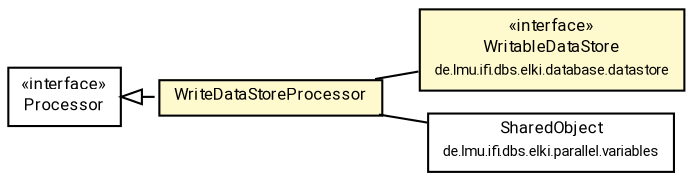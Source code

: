 #!/usr/local/bin/dot
#
# Class diagram 
# Generated by UMLGraph version R5_7_2-60-g0e99a6 (http://www.spinellis.gr/umlgraph/)
#

digraph G {
	graph [fontnames="svg"]
	edge [fontname="Roboto",fontsize=7,labelfontname="Roboto",labelfontsize=7,color="black"];
	node [fontname="Roboto",fontcolor="black",fontsize=8,shape=plaintext,margin=0,width=0,height=0];
	nodesep=0.15;
	ranksep=0.25;
	rankdir=LR;
	// de.lmu.ifi.dbs.elki.database.datastore.WritableDataStore<T>
	c10960927 [label=<<table title="de.lmu.ifi.dbs.elki.database.datastore.WritableDataStore" border="0" cellborder="1" cellspacing="0" cellpadding="2" bgcolor="LemonChiffon" href="../../database/datastore/WritableDataStore.html" target="_parent">
		<tr><td><table border="0" cellspacing="0" cellpadding="1">
		<tr><td align="center" balign="center"> &#171;interface&#187; </td></tr>
		<tr><td align="center" balign="center"> <font face="Roboto">WritableDataStore</font> </td></tr>
		<tr><td align="center" balign="center"> <font face="Roboto" point-size="7.0">de.lmu.ifi.dbs.elki.database.datastore</font> </td></tr>
		</table></td></tr>
		</table>>, URL="../../database/datastore/WritableDataStore.html"];
	// de.lmu.ifi.dbs.elki.parallel.variables.SharedObject<T>
	c10961501 [label=<<table title="de.lmu.ifi.dbs.elki.parallel.variables.SharedObject" border="0" cellborder="1" cellspacing="0" cellpadding="2" href="../variables/SharedObject.html" target="_parent">
		<tr><td><table border="0" cellspacing="0" cellpadding="1">
		<tr><td align="center" balign="center"> <font face="Roboto">SharedObject</font> </td></tr>
		<tr><td align="center" balign="center"> <font face="Roboto" point-size="7.0">de.lmu.ifi.dbs.elki.parallel.variables</font> </td></tr>
		</table></td></tr>
		</table>>, URL="../variables/SharedObject.html"];
	// de.lmu.ifi.dbs.elki.parallel.processor.Processor
	c10961513 [label=<<table title="de.lmu.ifi.dbs.elki.parallel.processor.Processor" border="0" cellborder="1" cellspacing="0" cellpadding="2" href="Processor.html" target="_parent">
		<tr><td><table border="0" cellspacing="0" cellpadding="1">
		<tr><td align="center" balign="center"> &#171;interface&#187; </td></tr>
		<tr><td align="center" balign="center"> <font face="Roboto">Processor</font> </td></tr>
		</table></td></tr>
		</table>>, URL="Processor.html"];
	// de.lmu.ifi.dbs.elki.parallel.processor.WriteDataStoreProcessor<T>
	c10961523 [label=<<table title="de.lmu.ifi.dbs.elki.parallel.processor.WriteDataStoreProcessor" border="0" cellborder="1" cellspacing="0" cellpadding="2" bgcolor="lemonChiffon" href="WriteDataStoreProcessor.html" target="_parent">
		<tr><td><table border="0" cellspacing="0" cellpadding="1">
		<tr><td align="center" balign="center"> <font face="Roboto">WriteDataStoreProcessor</font> </td></tr>
		</table></td></tr>
		</table>>, URL="WriteDataStoreProcessor.html"];
	// de.lmu.ifi.dbs.elki.parallel.processor.WriteDataStoreProcessor<T> implements de.lmu.ifi.dbs.elki.parallel.processor.Processor
	c10961513 -> c10961523 [arrowtail=empty,style=dashed,dir=back,weight=9];
	// de.lmu.ifi.dbs.elki.parallel.processor.WriteDataStoreProcessor<T> assoc de.lmu.ifi.dbs.elki.parallel.variables.SharedObject<T>
	c10961523 -> c10961501 [arrowhead=none,weight=2];
	// de.lmu.ifi.dbs.elki.parallel.processor.WriteDataStoreProcessor<T> assoc de.lmu.ifi.dbs.elki.database.datastore.WritableDataStore<T>
	c10961523 -> c10960927 [arrowhead=none,weight=2];
}

